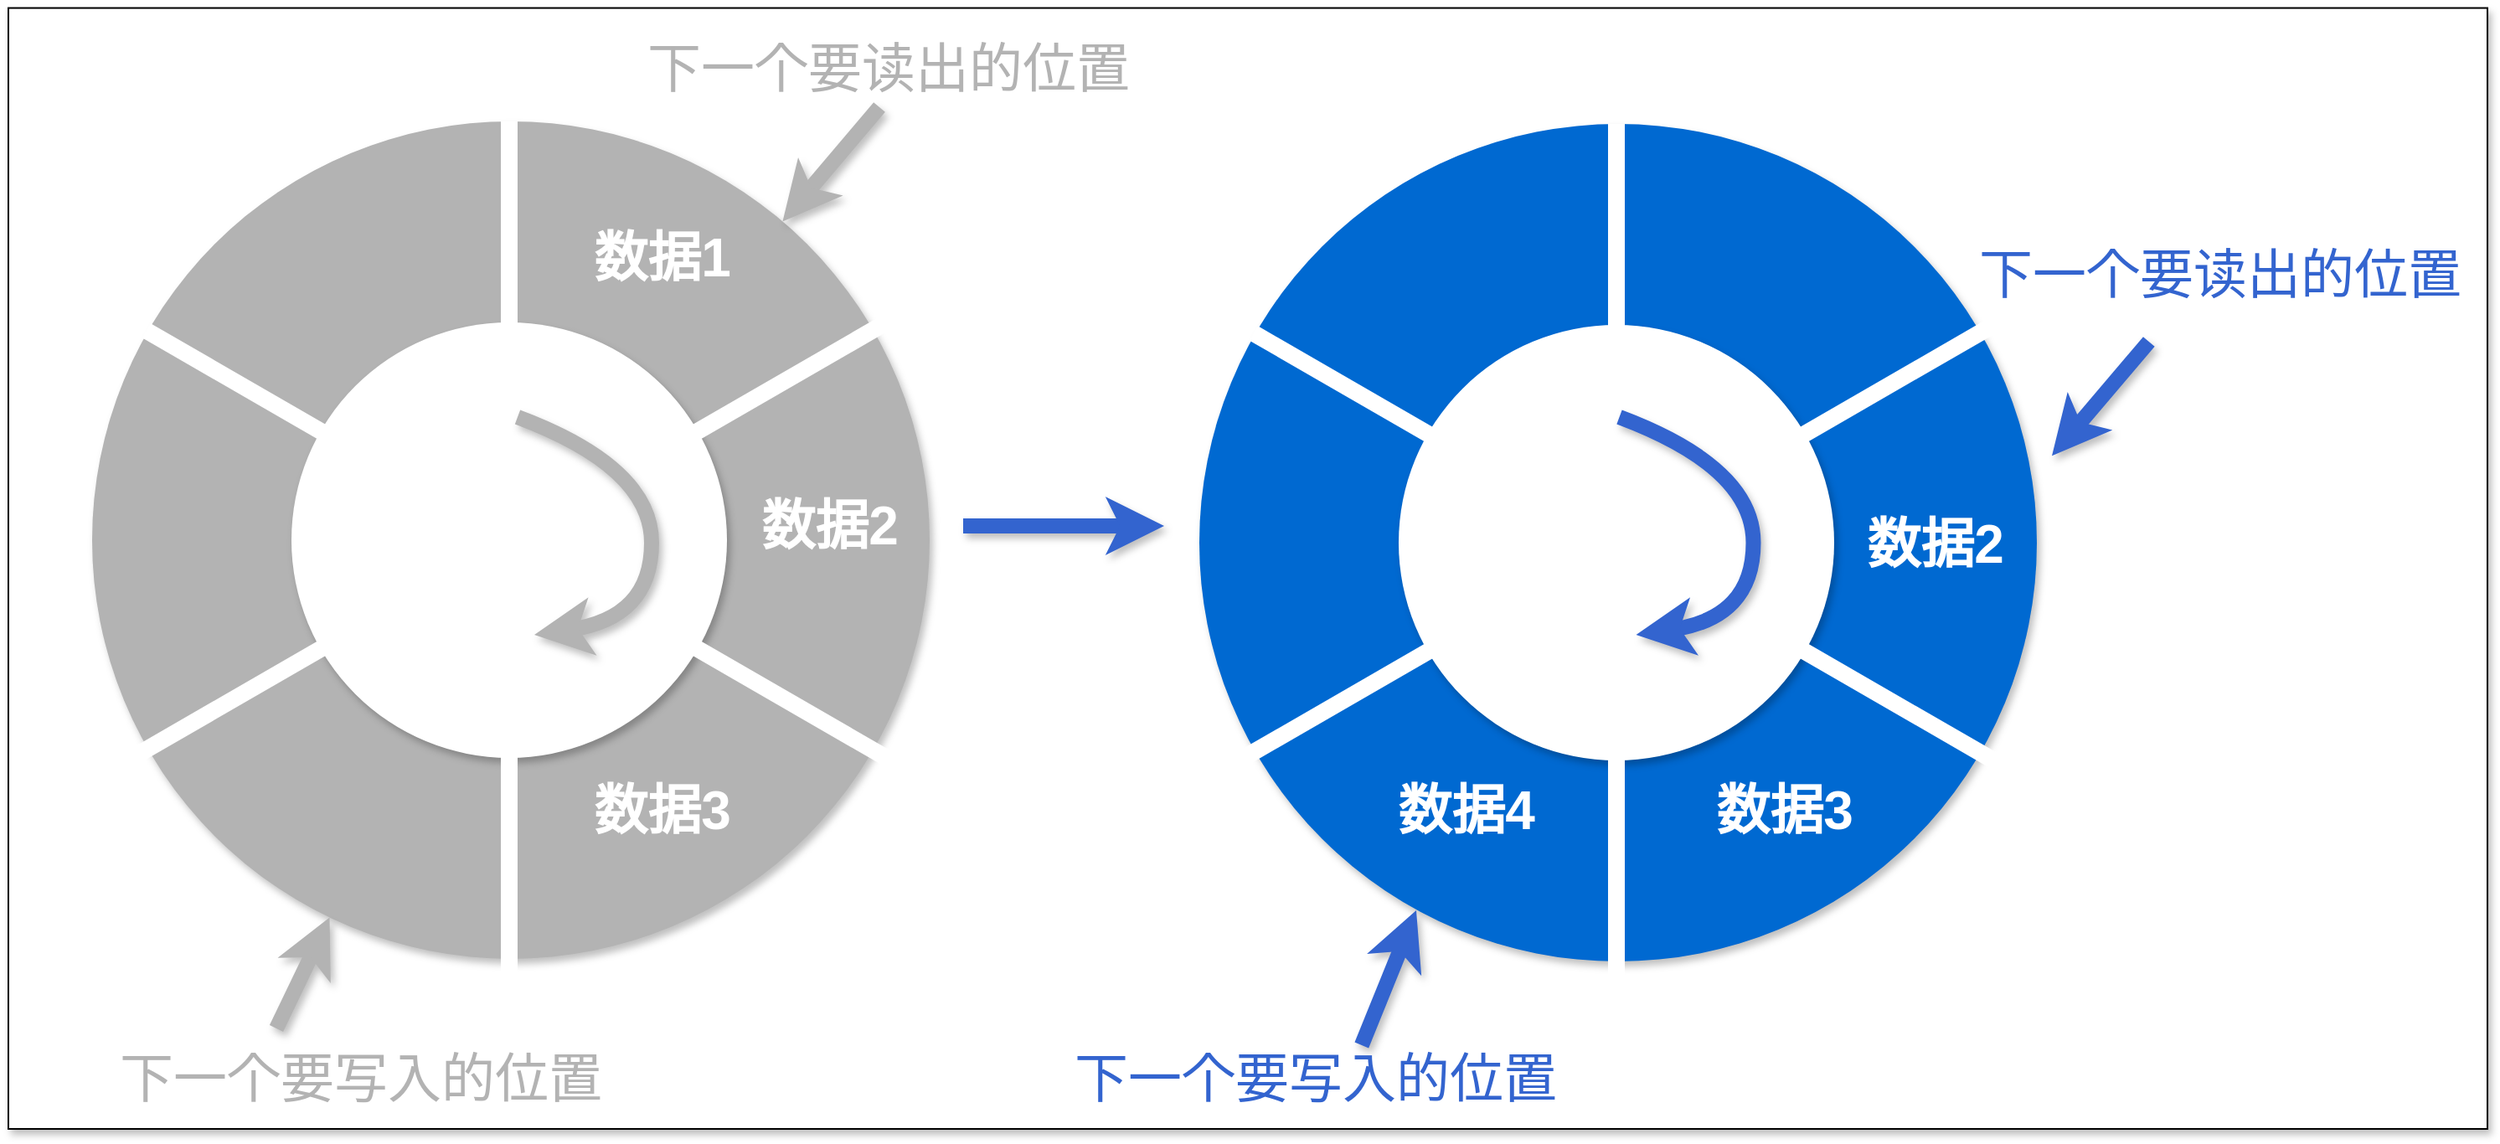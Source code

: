 <mxfile version="14.1.5" type="device"><diagram name="Page-1" id="3e8102d1-ef87-2e61-34e1-82d9a586fe2e"><mxGraphModel dx="4042" dy="1182" grid="1" gridSize="10" guides="1" tooltips="1" connect="1" arrows="1" fold="1" page="1" pageScale="1" pageWidth="1100" pageHeight="850" background="#ffffff" math="0" shadow="0"><root><mxCell id="0"/><mxCell id="1" parent="0"/><mxCell id="8MunbYBRV8Iwy2uddCqc-30" value="" style="rounded=0;whiteSpace=wrap;html=1;shadow=1;sketch=0;fontSize=32;" parent="1" vertex="1"><mxGeometry x="-430" y="40.78" width="1480" height="669.22" as="geometry"/></mxCell><mxCell id="70666756c84bb93c-1" value="" style="ellipse;whiteSpace=wrap;html=1;rounded=0;shadow=1;comic=0;strokeWidth=1;fontFamily=Verdana;fontSize=14;strokeColor=none;fillColor=#0069D1;sketch=0;" parent="1" vertex="1"><mxGeometry x="281" y="110" width="500" height="500" as="geometry"/></mxCell><mxCell id="70666756c84bb93c-2" value="" style="ellipse;whiteSpace=wrap;html=1;rounded=0;shadow=1;comic=0;strokeWidth=1;fontFamily=Verdana;fontSize=22;strokeColor=none;fillColor=#ffffff;fontColor=#0069D1;fontStyle=1" parent="1" vertex="1"><mxGeometry x="400" y="230" width="260" height="260" as="geometry"/></mxCell><mxCell id="8MunbYBRV8Iwy2uddCqc-1" value="" style="rounded=0;whiteSpace=wrap;html=1;strokeColor=none;" parent="1" vertex="1"><mxGeometry x="525" y="110" width="10" height="150" as="geometry"/></mxCell><mxCell id="8MunbYBRV8Iwy2uddCqc-3" value="" style="rounded=0;whiteSpace=wrap;html=1;strokeColor=none;" parent="1" vertex="1"><mxGeometry x="525" y="480" width="10" height="150" as="geometry"/></mxCell><mxCell id="8MunbYBRV8Iwy2uddCqc-5" value="" style="rounded=0;whiteSpace=wrap;html=1;strokeColor=none;rotation=120;" parent="1" vertex="1"><mxGeometry x="529.33" y="107.5" width="10" height="510" as="geometry"/></mxCell><mxCell id="8MunbYBRV8Iwy2uddCqc-6" value="" style="rounded=0;whiteSpace=wrap;html=1;strokeColor=none;rotation=60;" parent="1" vertex="1"><mxGeometry x="521.76" y="98.13" width="10" height="527.5" as="geometry"/></mxCell><mxCell id="8MunbYBRV8Iwy2uddCqc-7" value="" style="ellipse;whiteSpace=wrap;html=1;rounded=0;shadow=1;comic=0;strokeWidth=1;fontFamily=Verdana;fontSize=14;strokeColor=none;fillColor=#B3B3B3;" parent="1" vertex="1"><mxGeometry x="-380" y="108.44" width="500" height="500" as="geometry"/></mxCell><mxCell id="8MunbYBRV8Iwy2uddCqc-8" value="" style="ellipse;whiteSpace=wrap;html=1;rounded=0;shadow=1;comic=0;strokeWidth=1;fontFamily=Verdana;fontSize=22;strokeColor=none;fillColor=#ffffff;fontColor=#0069D1;fontStyle=1" parent="1" vertex="1"><mxGeometry x="-261" y="228.44" width="260" height="260" as="geometry"/></mxCell><mxCell id="8MunbYBRV8Iwy2uddCqc-9" value="" style="rounded=0;whiteSpace=wrap;html=1;strokeColor=none;" parent="1" vertex="1"><mxGeometry x="-136" y="108.44" width="10" height="150" as="geometry"/></mxCell><mxCell id="8MunbYBRV8Iwy2uddCqc-10" value="" style="rounded=0;whiteSpace=wrap;html=1;strokeColor=none;" parent="1" vertex="1"><mxGeometry x="-136" y="478.44" width="10" height="150" as="geometry"/></mxCell><mxCell id="8MunbYBRV8Iwy2uddCqc-11" value="" style="rounded=0;whiteSpace=wrap;html=1;strokeColor=none;rotation=120;" parent="1" vertex="1"><mxGeometry x="-131.67" y="105.94" width="10" height="510" as="geometry"/></mxCell><mxCell id="8MunbYBRV8Iwy2uddCqc-12" value="" style="rounded=0;whiteSpace=wrap;html=1;strokeColor=none;rotation=60;" parent="1" vertex="1"><mxGeometry x="-139.24" y="96.57" width="10" height="527.5" as="geometry"/></mxCell><mxCell id="8MunbYBRV8Iwy2uddCqc-13" value="数据1" style="text;html=1;align=center;verticalAlign=middle;resizable=0;points=[];autosize=1;rotation=0;fontStyle=1;fontSize=32;fontColor=#FFFFFF;" parent="1" vertex="1"><mxGeometry x="-90" y="170" width="100" height="40" as="geometry"/></mxCell><mxCell id="8MunbYBRV8Iwy2uddCqc-14" value="数据2" style="text;html=1;align=center;verticalAlign=middle;resizable=0;points=[];autosize=1;rotation=0;fontStyle=1;fontSize=32;fontColor=#FFFFFF;" parent="1" vertex="1"><mxGeometry x="10" y="330" width="100" height="40" as="geometry"/></mxCell><mxCell id="8MunbYBRV8Iwy2uddCqc-15" value="数据3" style="text;html=1;align=center;verticalAlign=middle;resizable=0;points=[];autosize=1;rotation=0;fontStyle=1;fontSize=32;fontColor=#FFFFFF;" parent="1" vertex="1"><mxGeometry x="-90" y="500" width="100" height="40" as="geometry"/></mxCell><mxCell id="8MunbYBRV8Iwy2uddCqc-16" value="数据2" style="text;html=1;align=center;verticalAlign=middle;resizable=0;points=[];autosize=1;rotation=0;fontStyle=1;fontSize=32;fontColor=#FFFFFF;" parent="1" vertex="1"><mxGeometry x="670" y="340.94" width="100" height="40" as="geometry"/></mxCell><mxCell id="8MunbYBRV8Iwy2uddCqc-17" value="数据3" style="text;html=1;align=center;verticalAlign=middle;resizable=0;points=[];autosize=1;rotation=0;fontStyle=1;fontSize=32;fontColor=#FFFFFF;" parent="1" vertex="1"><mxGeometry x="580" y="500" width="100" height="40" as="geometry"/></mxCell><mxCell id="8MunbYBRV8Iwy2uddCqc-18" value="数据4" style="text;html=1;align=center;verticalAlign=middle;resizable=0;points=[];autosize=1;rotation=0;fontStyle=1;fontSize=32;fontColor=#FFFFFF;" parent="1" vertex="1"><mxGeometry x="390" y="500" width="100" height="40" as="geometry"/></mxCell><mxCell id="8MunbYBRV8Iwy2uddCqc-19" value="" style="endArrow=classic;html=1;fontSize=32;fontColor=#FFFFFF;fillColor=#dae8fc;strokeWidth=9;shadow=1;strokeColor=#3364CF;" parent="1" edge="1"><mxGeometry width="50" height="50" relative="1" as="geometry"><mxPoint x="140" y="350" as="sourcePoint"/><mxPoint x="260" y="350" as="targetPoint"/></mxGeometry></mxCell><mxCell id="8MunbYBRV8Iwy2uddCqc-20" value="" style="endArrow=classic;html=1;shadow=1;strokeWidth=9;fontSize=32;fontColor=#FFFFFF;strokeColor=#B3B3B3;" parent="1" target="8MunbYBRV8Iwy2uddCqc-7" edge="1"><mxGeometry width="50" height="50" relative="1" as="geometry"><mxPoint x="90" y="100" as="sourcePoint"/><mxPoint x="130" y="57.5" as="targetPoint"/></mxGeometry></mxCell><mxCell id="8MunbYBRV8Iwy2uddCqc-21" value="下一个要读出的位置" style="text;html=1;align=center;verticalAlign=middle;resizable=0;points=[];autosize=1;fontSize=32;fontColor=#B3B3B3;" parent="1" vertex="1"><mxGeometry x="-55" y="56.57" width="300" height="40" as="geometry"/></mxCell><mxCell id="8MunbYBRV8Iwy2uddCqc-22" value="" style="endArrow=classic;html=1;shadow=1;strokeWidth=9;fontSize=32;fontColor=#FFFFFF;strokeColor=#3364cf;" parent="1" edge="1"><mxGeometry width="50" height="50" relative="1" as="geometry"><mxPoint x="847.91" y="240" as="sourcePoint"/><mxPoint x="790.0" y="308.107" as="targetPoint"/></mxGeometry></mxCell><mxCell id="8MunbYBRV8Iwy2uddCqc-23" value="下一个要读出的位置" style="text;html=1;align=center;verticalAlign=middle;resizable=0;points=[];autosize=1;fontSize=32;fontColor=#3364CF;" parent="1" vertex="1"><mxGeometry x="740" y="180" width="300" height="40" as="geometry"/></mxCell><mxCell id="8MunbYBRV8Iwy2uddCqc-24" value="" style="endArrow=classic;html=1;shadow=1;strokeWidth=9;fontSize=32;fontColor=#FFFFFF;strokeColor=#B3B3B3;" parent="1" target="8MunbYBRV8Iwy2uddCqc-7" edge="1"><mxGeometry width="50" height="50" relative="1" as="geometry"><mxPoint x="-270" y="650" as="sourcePoint"/><mxPoint x="-240.0" y="718.107" as="targetPoint"/></mxGeometry></mxCell><mxCell id="8MunbYBRV8Iwy2uddCqc-25" value="下一个要写入的位置" style="text;html=1;align=center;verticalAlign=middle;resizable=0;points=[];autosize=1;fontSize=32;fontColor=#B3B3B3;" parent="1" vertex="1"><mxGeometry x="-370" y="660" width="300" height="40" as="geometry"/></mxCell><mxCell id="8MunbYBRV8Iwy2uddCqc-26" value="" style="endArrow=classic;html=1;shadow=1;strokeWidth=9;fontSize=32;fontColor=#FFFFFF;strokeColor=#3364cf;entryX=0.259;entryY=0.939;entryDx=0;entryDy=0;entryPerimeter=0;" parent="1" target="70666756c84bb93c-1" edge="1"><mxGeometry width="50" height="50" relative="1" as="geometry"><mxPoint x="377.91" y="660" as="sourcePoint"/><mxPoint x="320.0" y="728.107" as="targetPoint"/></mxGeometry></mxCell><mxCell id="8MunbYBRV8Iwy2uddCqc-27" value="下一个要写入的位置" style="text;html=1;align=center;verticalAlign=middle;resizable=0;points=[];autosize=1;fontSize=32;fontColor=#3364CF;" parent="1" vertex="1"><mxGeometry x="200" y="660" width="300" height="40" as="geometry"/></mxCell><mxCell id="8MunbYBRV8Iwy2uddCqc-28" value="" style="curved=1;endArrow=classic;html=1;shadow=1;strokeColor=#3364cf;strokeWidth=9;fontSize=32;fontColor=#3364CF;" parent="1" edge="1"><mxGeometry width="50" height="50" relative="1" as="geometry"><mxPoint x="531.76" y="285" as="sourcePoint"/><mxPoint x="541.76" y="415" as="targetPoint"/><Array as="points"><mxPoint x="611.76" y="315"/><mxPoint x="611.76" y="405"/></Array></mxGeometry></mxCell><mxCell id="8MunbYBRV8Iwy2uddCqc-29" value="" style="curved=1;endArrow=classic;html=1;shadow=1;strokeWidth=9;fontSize=32;fontColor=#B3B3B3;strokeColor=#B3B3B3;" parent="1" edge="1"><mxGeometry width="50" height="50" relative="1" as="geometry"><mxPoint x="-126" y="285" as="sourcePoint"/><mxPoint x="-116" y="415" as="targetPoint"/><Array as="points"><mxPoint x="-46.0" y="315"/><mxPoint x="-46.0" y="405"/></Array></mxGeometry></mxCell></root></mxGraphModel></diagram></mxfile>